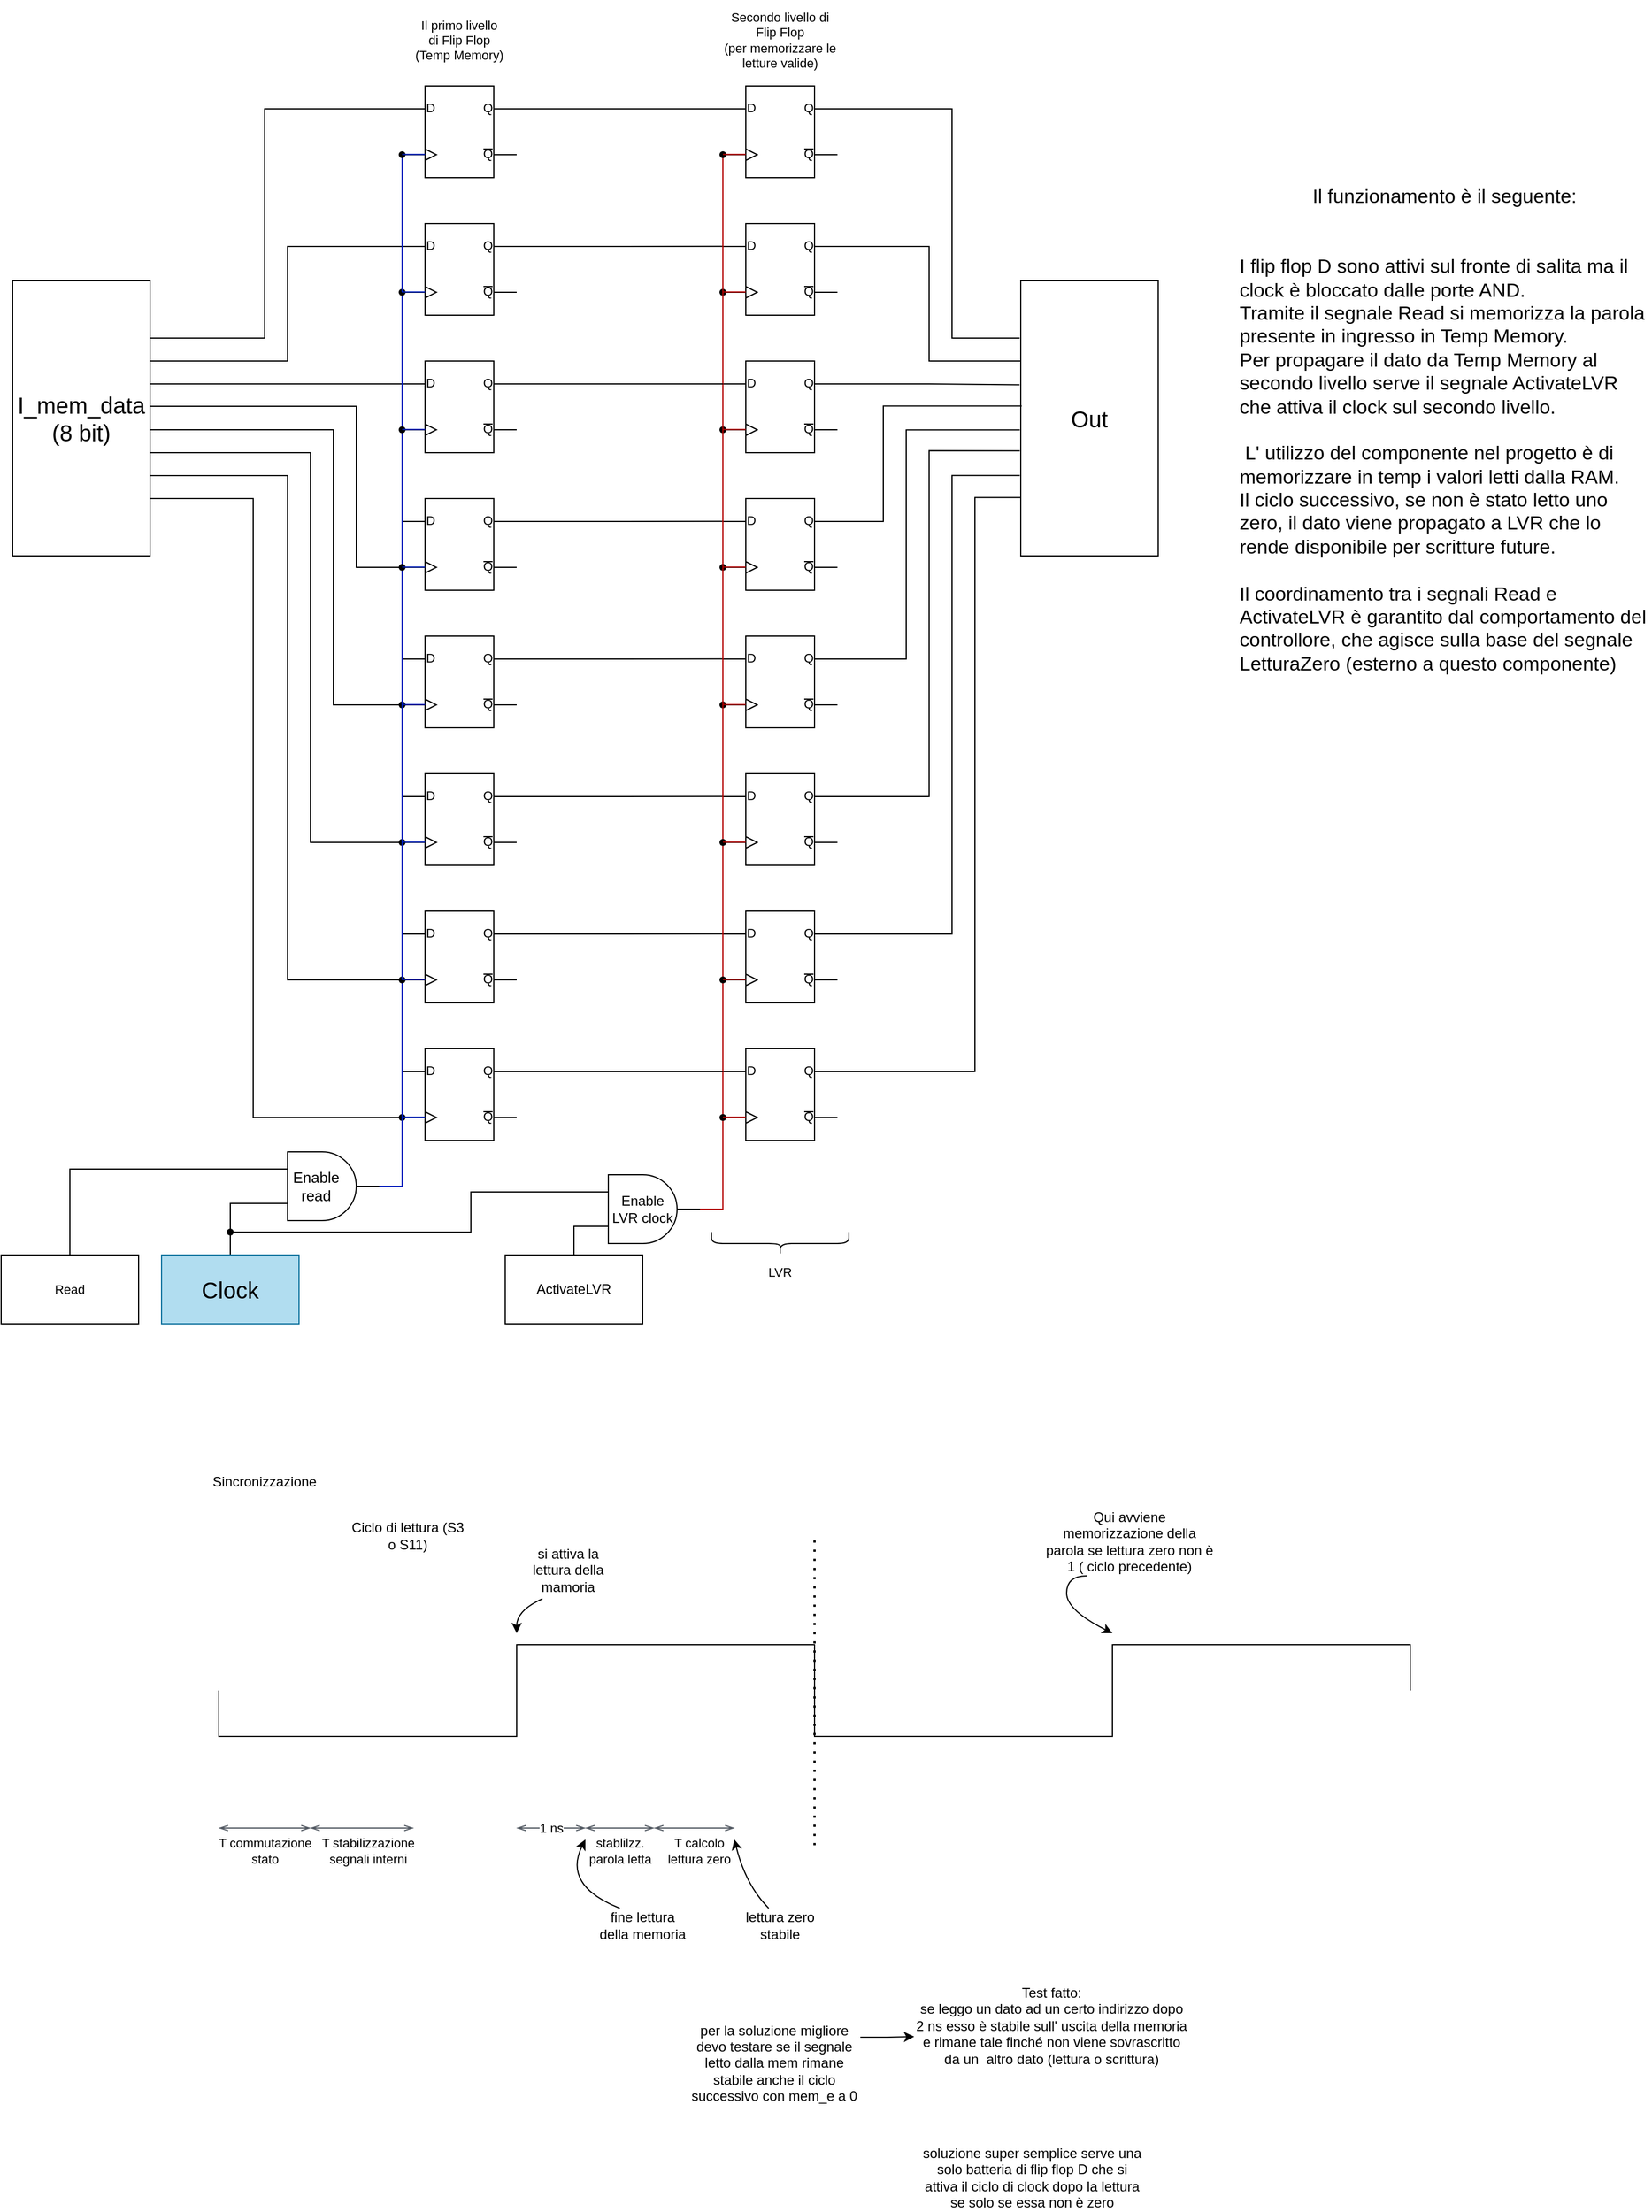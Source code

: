 <mxfile version="23.1.5" type="google">
  <diagram name="Pagina-1" id="jCcT-5KUvI5PCGuEzJFW">
    <mxGraphModel grid="1" page="1" gridSize="10" guides="1" tooltips="1" connect="1" arrows="1" fold="1" pageScale="1" pageWidth="827" pageHeight="1169" math="0" shadow="0">
      <root>
        <mxCell id="0" />
        <mxCell id="1" parent="0" />
        <mxCell id="PTcZhlqAiKPFwCtXynzT-1" value="" style="verticalLabelPosition=bottom;shadow=0;dashed=0;align=center;html=1;verticalAlign=top;shape=mxgraph.electrical.logic_gates.d_type_flip-flop;" vertex="1" parent="1">
          <mxGeometry x="380" y="320" width="100" height="80" as="geometry" />
        </mxCell>
        <mxCell id="hQefq1r6fyVbYjM6zAAJ-2" style="edgeStyle=orthogonalEdgeStyle;rounded=0;orthogonalLoop=1;jettySize=auto;html=1;entryX=0.503;entryY=0.129;entryDx=0;entryDy=0;entryPerimeter=0;endArrow=none;endFill=0;" edge="1" parent="1" target="hQefq1r6fyVbYjM6zAAJ-36">
          <mxGeometry relative="1" as="geometry">
            <mxPoint x="268" y="420" as="targetPoint" />
            <mxPoint x="160" y="420" as="sourcePoint" />
            <Array as="points">
              <mxPoint x="280" y="420" />
              <mxPoint x="280" y="860" />
            </Array>
          </mxGeometry>
        </mxCell>
        <mxCell id="hQefq1r6fyVbYjM6zAAJ-3" style="edgeStyle=orthogonalEdgeStyle;rounded=0;orthogonalLoop=1;jettySize=auto;html=1;endArrow=none;endFill=0;" edge="1" parent="1" target="hQefq1r6fyVbYjM6zAAJ-37">
          <mxGeometry relative="1" as="geometry">
            <mxPoint x="271" y="440" as="targetPoint" />
            <mxPoint x="160" y="440" as="sourcePoint" />
            <Array as="points">
              <mxPoint x="250" y="440" />
              <mxPoint x="250" y="980" />
            </Array>
          </mxGeometry>
        </mxCell>
        <mxCell id="hQefq1r6fyVbYjM6zAAJ-1" value="&lt;font style=&quot;font-size: 20px;&quot;&gt;I_mem_data&lt;br&gt;(8 bit)&lt;/font&gt;" style="rounded=0;whiteSpace=wrap;html=1;" vertex="1" parent="1">
          <mxGeometry x="40" y="250" width="120" height="240" as="geometry" />
        </mxCell>
        <mxCell id="hQefq1r6fyVbYjM6zAAJ-4" style="edgeStyle=orthogonalEdgeStyle;rounded=0;orthogonalLoop=1;jettySize=auto;html=1;entryX=0.326;entryY=0.776;entryDx=0;entryDy=0;entryPerimeter=0;endArrow=none;endFill=0;" edge="1" parent="1" target="hQefq1r6fyVbYjM6zAAJ-30">
          <mxGeometry relative="1" as="geometry">
            <mxPoint x="268" y="360" as="targetPoint" />
            <mxPoint x="160" y="359.5" as="sourcePoint" />
            <Array as="points">
              <mxPoint x="340" y="360" />
              <mxPoint x="340" y="500" />
            </Array>
          </mxGeometry>
        </mxCell>
        <mxCell id="hQefq1r6fyVbYjM6zAAJ-5" style="edgeStyle=orthogonalEdgeStyle;rounded=0;orthogonalLoop=1;jettySize=auto;html=1;endArrow=none;endFill=0;" edge="1" parent="1">
          <mxGeometry relative="1" as="geometry">
            <mxPoint x="380" y="620" as="targetPoint" />
            <mxPoint x="160" y="380" as="sourcePoint" />
            <Array as="points">
              <mxPoint x="320" y="380" />
              <mxPoint x="320" y="620" />
            </Array>
          </mxGeometry>
        </mxCell>
        <mxCell id="hQefq1r6fyVbYjM6zAAJ-6" style="edgeStyle=orthogonalEdgeStyle;rounded=0;orthogonalLoop=1;jettySize=auto;html=1;endArrow=none;endFill=0;" edge="1" parent="1">
          <mxGeometry relative="1" as="geometry">
            <mxPoint x="380" y="340" as="targetPoint" />
            <mxPoint x="160" y="340" as="sourcePoint" />
            <Array as="points">
              <mxPoint x="248" y="340" />
              <mxPoint x="248" y="340" />
            </Array>
          </mxGeometry>
        </mxCell>
        <mxCell id="hQefq1r6fyVbYjM6zAAJ-7" style="edgeStyle=orthogonalEdgeStyle;rounded=0;orthogonalLoop=1;jettySize=auto;html=1;endArrow=none;endFill=0;" edge="1" parent="1">
          <mxGeometry relative="1" as="geometry">
            <mxPoint x="380" y="100" as="targetPoint" />
            <mxPoint x="160" y="300" as="sourcePoint" />
            <Array as="points">
              <mxPoint x="260" y="300" />
              <mxPoint x="260" y="100" />
            </Array>
          </mxGeometry>
        </mxCell>
        <mxCell id="hQefq1r6fyVbYjM6zAAJ-8" style="edgeStyle=orthogonalEdgeStyle;rounded=0;orthogonalLoop=1;jettySize=auto;html=1;endArrow=none;endFill=0;" edge="1" parent="1">
          <mxGeometry relative="1" as="geometry">
            <mxPoint x="380" y="220" as="targetPoint" />
            <mxPoint x="160" y="320" as="sourcePoint" />
            <Array as="points">
              <mxPoint x="280" y="320" />
              <mxPoint x="280" y="220" />
            </Array>
          </mxGeometry>
        </mxCell>
        <mxCell id="hQefq1r6fyVbYjM6zAAJ-9" style="edgeStyle=orthogonalEdgeStyle;rounded=0;orthogonalLoop=1;jettySize=auto;html=1;entryX=0.268;entryY=0.776;entryDx=0;entryDy=0;entryPerimeter=0;endArrow=none;endFill=0;" edge="1" parent="1" target="hQefq1r6fyVbYjM6zAAJ-35">
          <mxGeometry relative="1" as="geometry">
            <mxPoint x="268" y="400" as="targetPoint" />
            <mxPoint x="160" y="400" as="sourcePoint" />
            <Array as="points">
              <mxPoint x="300" y="400" />
              <mxPoint x="300" y="740" />
            </Array>
          </mxGeometry>
        </mxCell>
        <mxCell id="hQefq1r6fyVbYjM6zAAJ-70" style="edgeStyle=orthogonalEdgeStyle;rounded=0;orthogonalLoop=1;jettySize=auto;html=1;exitX=1;exitY=0.25;exitDx=0;exitDy=0;exitPerimeter=0;strokeColor=default;align=center;verticalAlign=middle;fontFamily=Helvetica;fontSize=11;fontColor=default;labelBackgroundColor=default;endArrow=none;endFill=0;" edge="1" parent="1" source="hQefq1r6fyVbYjM6zAAJ-10">
          <mxGeometry relative="1" as="geometry">
            <mxPoint x="660.0" y="699.931" as="targetPoint" />
          </mxGeometry>
        </mxCell>
        <mxCell id="hQefq1r6fyVbYjM6zAAJ-10" value="" style="verticalLabelPosition=bottom;shadow=0;dashed=0;align=center;html=1;verticalAlign=top;shape=mxgraph.electrical.logic_gates.d_type_flip-flop;" vertex="1" parent="1">
          <mxGeometry x="380" y="680" width="100" height="80" as="geometry" />
        </mxCell>
        <mxCell id="hQefq1r6fyVbYjM6zAAJ-68" style="edgeStyle=orthogonalEdgeStyle;rounded=0;orthogonalLoop=1;jettySize=auto;html=1;exitX=1;exitY=0.25;exitDx=0;exitDy=0;exitPerimeter=0;strokeColor=default;align=center;verticalAlign=middle;fontFamily=Helvetica;fontSize=11;fontColor=default;labelBackgroundColor=default;endArrow=none;endFill=0;" edge="1" parent="1" source="hQefq1r6fyVbYjM6zAAJ-11">
          <mxGeometry relative="1" as="geometry">
            <mxPoint x="660.0" y="459.931" as="targetPoint" />
          </mxGeometry>
        </mxCell>
        <mxCell id="hQefq1r6fyVbYjM6zAAJ-11" value="" style="verticalLabelPosition=bottom;shadow=0;dashed=0;align=center;html=1;verticalAlign=top;shape=mxgraph.electrical.logic_gates.d_type_flip-flop;" vertex="1" parent="1">
          <mxGeometry x="380" y="440" width="100" height="80" as="geometry" />
        </mxCell>
        <mxCell id="hQefq1r6fyVbYjM6zAAJ-71" style="edgeStyle=orthogonalEdgeStyle;rounded=0;orthogonalLoop=1;jettySize=auto;html=1;exitX=1;exitY=0.25;exitDx=0;exitDy=0;exitPerimeter=0;strokeColor=default;align=center;verticalAlign=middle;fontFamily=Helvetica;fontSize=11;fontColor=default;labelBackgroundColor=default;endArrow=none;endFill=0;" edge="1" parent="1" source="hQefq1r6fyVbYjM6zAAJ-12">
          <mxGeometry relative="1" as="geometry">
            <mxPoint x="660.0" y="819.931" as="targetPoint" />
          </mxGeometry>
        </mxCell>
        <mxCell id="hQefq1r6fyVbYjM6zAAJ-12" value="" style="verticalLabelPosition=bottom;shadow=0;dashed=0;align=center;html=1;verticalAlign=top;shape=mxgraph.electrical.logic_gates.d_type_flip-flop;" vertex="1" parent="1">
          <mxGeometry x="380" y="800" width="100" height="80" as="geometry" />
        </mxCell>
        <mxCell id="hQefq1r6fyVbYjM6zAAJ-13" value="" style="verticalLabelPosition=bottom;shadow=0;dashed=0;align=center;html=1;verticalAlign=top;shape=mxgraph.electrical.logic_gates.d_type_flip-flop;" vertex="1" parent="1">
          <mxGeometry x="660" y="80" width="100" height="80" as="geometry" />
        </mxCell>
        <mxCell id="hQefq1r6fyVbYjM6zAAJ-14" value="" style="verticalLabelPosition=bottom;shadow=0;dashed=0;align=center;html=1;verticalAlign=top;shape=mxgraph.electrical.logic_gates.d_type_flip-flop;" vertex="1" parent="1">
          <mxGeometry x="380" y="920" width="100" height="80" as="geometry" />
        </mxCell>
        <mxCell id="hQefq1r6fyVbYjM6zAAJ-69" style="edgeStyle=orthogonalEdgeStyle;rounded=0;orthogonalLoop=1;jettySize=auto;html=1;exitX=1;exitY=0.25;exitDx=0;exitDy=0;exitPerimeter=0;strokeColor=default;align=center;verticalAlign=middle;fontFamily=Helvetica;fontSize=11;fontColor=default;labelBackgroundColor=default;endArrow=none;endFill=0;" edge="1" parent="1" source="hQefq1r6fyVbYjM6zAAJ-15">
          <mxGeometry relative="1" as="geometry">
            <mxPoint x="660.0" y="579.931" as="targetPoint" />
          </mxGeometry>
        </mxCell>
        <mxCell id="hQefq1r6fyVbYjM6zAAJ-15" value="" style="verticalLabelPosition=bottom;shadow=0;dashed=0;align=center;html=1;verticalAlign=top;shape=mxgraph.electrical.logic_gates.d_type_flip-flop;" vertex="1" parent="1">
          <mxGeometry x="380" y="560" width="100" height="80" as="geometry" />
        </mxCell>
        <mxCell id="hQefq1r6fyVbYjM6zAAJ-66" style="edgeStyle=orthogonalEdgeStyle;rounded=0;orthogonalLoop=1;jettySize=auto;html=1;exitX=1;exitY=0.25;exitDx=0;exitDy=0;exitPerimeter=0;endArrow=none;endFill=0;" edge="1" parent="1" source="hQefq1r6fyVbYjM6zAAJ-16">
          <mxGeometry relative="1" as="geometry">
            <mxPoint x="660.0" y="219.931" as="targetPoint" />
          </mxGeometry>
        </mxCell>
        <mxCell id="hQefq1r6fyVbYjM6zAAJ-16" value="" style="verticalLabelPosition=bottom;shadow=0;dashed=0;align=center;html=1;verticalAlign=top;shape=mxgraph.electrical.logic_gates.d_type_flip-flop;" vertex="1" parent="1">
          <mxGeometry x="380" y="200" width="100" height="80" as="geometry" />
        </mxCell>
        <mxCell id="hQefq1r6fyVbYjM6zAAJ-17" value="" style="verticalLabelPosition=bottom;shadow=0;dashed=0;align=center;html=1;verticalAlign=top;shape=mxgraph.electrical.logic_gates.d_type_flip-flop;" vertex="1" parent="1">
          <mxGeometry x="380" y="80" width="100" height="80" as="geometry" />
        </mxCell>
        <mxCell id="hQefq1r6fyVbYjM6zAAJ-20" value="" style="verticalLabelPosition=bottom;shadow=0;dashed=0;align=center;html=1;verticalAlign=top;shape=mxgraph.electrical.logic_gates.d_type_flip-flop;" vertex="1" parent="1">
          <mxGeometry x="660" y="920" width="100" height="80" as="geometry" />
        </mxCell>
        <mxCell id="hQefq1r6fyVbYjM6zAAJ-21" value="" style="verticalLabelPosition=bottom;shadow=0;dashed=0;align=center;html=1;verticalAlign=top;shape=mxgraph.electrical.logic_gates.d_type_flip-flop;" vertex="1" parent="1">
          <mxGeometry x="660" y="800" width="100" height="80" as="geometry" />
        </mxCell>
        <mxCell id="hQefq1r6fyVbYjM6zAAJ-22" value="" style="verticalLabelPosition=bottom;shadow=0;dashed=0;align=center;html=1;verticalAlign=top;shape=mxgraph.electrical.logic_gates.d_type_flip-flop;" vertex="1" parent="1">
          <mxGeometry x="660" y="680" width="100" height="80" as="geometry" />
        </mxCell>
        <mxCell id="hQefq1r6fyVbYjM6zAAJ-23" value="" style="verticalLabelPosition=bottom;shadow=0;dashed=0;align=center;html=1;verticalAlign=top;shape=mxgraph.electrical.logic_gates.d_type_flip-flop;" vertex="1" parent="1">
          <mxGeometry x="660" y="560" width="100" height="80" as="geometry" />
        </mxCell>
        <mxCell id="hQefq1r6fyVbYjM6zAAJ-24" value="" style="verticalLabelPosition=bottom;shadow=0;dashed=0;align=center;html=1;verticalAlign=top;shape=mxgraph.electrical.logic_gates.d_type_flip-flop;" vertex="1" parent="1">
          <mxGeometry x="660" y="440" width="100" height="80" as="geometry" />
        </mxCell>
        <mxCell id="hQefq1r6fyVbYjM6zAAJ-25" value="" style="verticalLabelPosition=bottom;shadow=0;dashed=0;align=center;html=1;verticalAlign=top;shape=mxgraph.electrical.logic_gates.d_type_flip-flop;" vertex="1" parent="1">
          <mxGeometry x="660" y="320" width="100" height="80" as="geometry" />
        </mxCell>
        <mxCell id="hQefq1r6fyVbYjM6zAAJ-75" style="edgeStyle=orthogonalEdgeStyle;rounded=0;orthogonalLoop=1;jettySize=auto;html=1;exitX=1;exitY=0.25;exitDx=0;exitDy=0;exitPerimeter=0;entryX=0.014;entryY=0.281;entryDx=0;entryDy=0;strokeColor=default;align=center;verticalAlign=middle;fontFamily=Helvetica;fontSize=11;fontColor=default;labelBackgroundColor=default;endArrow=none;endFill=0;entryPerimeter=0;" edge="1" parent="1" source="hQefq1r6fyVbYjM6zAAJ-26" target="hQefq1r6fyVbYjM6zAAJ-73">
          <mxGeometry relative="1" as="geometry">
            <Array as="points">
              <mxPoint x="840" y="220" />
              <mxPoint x="840" y="320" />
              <mxPoint x="920" y="320" />
              <mxPoint x="920" y="317" />
            </Array>
          </mxGeometry>
        </mxCell>
        <mxCell id="hQefq1r6fyVbYjM6zAAJ-26" value="" style="verticalLabelPosition=bottom;shadow=0;dashed=0;align=center;html=1;verticalAlign=top;shape=mxgraph.electrical.logic_gates.d_type_flip-flop;" vertex="1" parent="1">
          <mxGeometry x="660" y="200" width="100" height="80" as="geometry" />
        </mxCell>
        <mxCell id="hQefq1r6fyVbYjM6zAAJ-27" value="" style="verticalLabelPosition=bottom;shadow=0;dashed=0;align=center;html=1;verticalAlign=top;shape=mxgraph.electrical.logic_gates.logic_gate;operation=and;" vertex="1" parent="1">
          <mxGeometry x="540" y="1030" width="100" height="60" as="geometry" />
        </mxCell>
        <mxCell id="hQefq1r6fyVbYjM6zAAJ-88" style="edgeStyle=orthogonalEdgeStyle;rounded=0;orthogonalLoop=1;jettySize=auto;html=1;exitX=0.5;exitY=0;exitDx=0;exitDy=0;strokeColor=default;align=center;verticalAlign=middle;fontFamily=Helvetica;fontSize=11;fontColor=default;labelBackgroundColor=default;endArrow=none;endFill=0;" edge="1" parent="1" source="hQefq1r6fyVbYjM6zAAJ-28" target="hQefq1r6fyVbYjM6zAAJ-87">
          <mxGeometry relative="1" as="geometry" />
        </mxCell>
        <mxCell id="hQefq1r6fyVbYjM6zAAJ-28" value="&lt;font style=&quot;font-size: 20px;&quot;&gt;Clock&lt;/font&gt;" style="rounded=0;whiteSpace=wrap;html=1;fillColor=#b1ddf0;strokeColor=#10739e;" vertex="1" parent="1">
          <mxGeometry x="170" y="1100" width="120" height="60" as="geometry" />
        </mxCell>
        <mxCell id="hQefq1r6fyVbYjM6zAAJ-35" value="" style="shape=waypoint;sketch=0;fillStyle=solid;size=6;pointerEvents=1;points=[];fillColor=none;resizable=0;rotatable=0;perimeter=centerPerimeter;snapToPoint=1;" vertex="1" parent="1">
          <mxGeometry x="370" y="730" width="20" height="20" as="geometry" />
        </mxCell>
        <mxCell id="hQefq1r6fyVbYjM6zAAJ-37" value="" style="shape=waypoint;sketch=0;fillStyle=solid;size=6;pointerEvents=1;points=[];fillColor=none;resizable=0;rotatable=0;perimeter=centerPerimeter;snapToPoint=1;" vertex="1" parent="1">
          <mxGeometry x="370" y="970" width="20" height="20" as="geometry" />
        </mxCell>
        <mxCell id="hQefq1r6fyVbYjM6zAAJ-39" value="" style="edgeStyle=orthogonalEdgeStyle;rounded=0;orthogonalLoop=1;jettySize=auto;html=1;endArrow=none;endFill=0;entryDx=0;entryDy=0;entryPerimeter=0;fillColor=#0050ef;strokeColor=#001DBC;" edge="1" parent="1" source="hQefq1r6fyVbYjM6zAAJ-37" target="hQefq1r6fyVbYjM6zAAJ-36">
          <mxGeometry relative="1" as="geometry">
            <mxPoint x="380" y="100" as="targetPoint" />
            <mxPoint x="380" y="980" as="sourcePoint" />
            <Array as="points" />
          </mxGeometry>
        </mxCell>
        <mxCell id="hQefq1r6fyVbYjM6zAAJ-36" value="" style="shape=waypoint;sketch=0;fillStyle=solid;size=6;pointerEvents=1;points=[];fillColor=none;resizable=0;rotatable=0;perimeter=centerPerimeter;snapToPoint=1;" vertex="1" parent="1">
          <mxGeometry x="370" y="850" width="20" height="20" as="geometry" />
        </mxCell>
        <mxCell id="hQefq1r6fyVbYjM6zAAJ-34" value="" style="shape=waypoint;sketch=0;fillStyle=solid;size=6;pointerEvents=1;points=[];fillColor=none;resizable=0;rotatable=0;perimeter=centerPerimeter;snapToPoint=1;" vertex="1" parent="1">
          <mxGeometry x="370" y="610" width="20" height="20" as="geometry" />
        </mxCell>
        <mxCell id="hQefq1r6fyVbYjM6zAAJ-41" value="" style="edgeStyle=orthogonalEdgeStyle;rounded=0;orthogonalLoop=1;jettySize=auto;html=1;endArrow=none;endFill=0;entryDx=0;entryDy=0;entryPerimeter=0;exitX=0.583;exitY=0.292;exitDx=0;exitDy=0;exitPerimeter=0;fillColor=#0050ef;strokeColor=#001DBC;" edge="1" parent="1" source="hQefq1r6fyVbYjM6zAAJ-36">
          <mxGeometry relative="1" as="geometry">
            <mxPoint x="380" y="360" as="targetPoint" />
            <mxPoint x="380" y="840" as="sourcePoint" />
            <Array as="points" />
          </mxGeometry>
        </mxCell>
        <mxCell id="hQefq1r6fyVbYjM6zAAJ-33" value="" style="shape=waypoint;sketch=0;fillStyle=solid;size=6;pointerEvents=1;points=[];fillColor=none;resizable=0;rotatable=0;perimeter=centerPerimeter;snapToPoint=1;" vertex="1" parent="1">
          <mxGeometry x="370" y="370" width="20" height="20" as="geometry" />
        </mxCell>
        <mxCell id="hQefq1r6fyVbYjM6zAAJ-42" value="" style="edgeStyle=orthogonalEdgeStyle;rounded=0;orthogonalLoop=1;jettySize=auto;html=1;endArrow=none;endFill=0;entryDx=0;entryDy=0;entryPerimeter=0;fillColor=#0050ef;strokeColor=#001DBC;" edge="1" parent="1">
          <mxGeometry relative="1" as="geometry">
            <mxPoint x="380" y="260" as="targetPoint" />
            <mxPoint x="380" y="360" as="sourcePoint" />
            <Array as="points" />
          </mxGeometry>
        </mxCell>
        <mxCell id="hQefq1r6fyVbYjM6zAAJ-32" value="" style="shape=waypoint;sketch=0;fillStyle=solid;size=6;pointerEvents=1;points=[];fillColor=none;resizable=0;rotatable=0;perimeter=centerPerimeter;snapToPoint=1;" vertex="1" parent="1">
          <mxGeometry x="370" y="250" width="20" height="20" as="geometry" />
        </mxCell>
        <mxCell id="hQefq1r6fyVbYjM6zAAJ-43" value="" style="edgeStyle=orthogonalEdgeStyle;rounded=0;orthogonalLoop=1;jettySize=auto;html=1;endArrow=none;endFill=0;entryDx=0;entryDy=0;entryPerimeter=0;fillColor=#0050ef;strokeColor=#001DBC;" edge="1" parent="1" source="hQefq1r6fyVbYjM6zAAJ-32" target="hQefq1r6fyVbYjM6zAAJ-31">
          <mxGeometry relative="1" as="geometry">
            <mxPoint x="380" y="100" as="targetPoint" />
            <mxPoint x="380" y="260" as="sourcePoint" />
            <Array as="points">
              <mxPoint x="380" y="150" />
            </Array>
          </mxGeometry>
        </mxCell>
        <mxCell id="hQefq1r6fyVbYjM6zAAJ-31" value="" style="shape=waypoint;sketch=0;fillStyle=solid;size=6;pointerEvents=1;points=[];fillColor=none;resizable=0;rotatable=0;perimeter=centerPerimeter;snapToPoint=1;" vertex="1" parent="1">
          <mxGeometry x="370" y="130" width="20" height="20" as="geometry" />
        </mxCell>
        <mxCell id="hQefq1r6fyVbYjM6zAAJ-30" value="" style="shape=waypoint;sketch=0;fillStyle=solid;size=6;pointerEvents=1;points=[];fillColor=none;resizable=0;rotatable=0;perimeter=centerPerimeter;snapToPoint=1;" vertex="1" parent="1">
          <mxGeometry x="370" y="490" width="20" height="20" as="geometry" />
        </mxCell>
        <mxCell id="hQefq1r6fyVbYjM6zAAJ-53" value="" style="shape=waypoint;sketch=0;fillStyle=solid;size=6;pointerEvents=1;points=[];fillColor=none;resizable=0;rotatable=0;perimeter=centerPerimeter;snapToPoint=1;" vertex="1" parent="1">
          <mxGeometry x="650" y="610" width="20" height="20" as="geometry" />
        </mxCell>
        <mxCell id="hQefq1r6fyVbYjM6zAAJ-54" value="" style="shape=waypoint;sketch=0;fillStyle=solid;size=6;pointerEvents=1;points=[];fillColor=none;resizable=0;rotatable=0;perimeter=centerPerimeter;snapToPoint=1;" vertex="1" parent="1">
          <mxGeometry x="650" y="490" width="20" height="20" as="geometry" />
        </mxCell>
        <mxCell id="hQefq1r6fyVbYjM6zAAJ-55" value="" style="shape=waypoint;sketch=0;fillStyle=solid;size=6;pointerEvents=1;points=[];fillColor=none;resizable=0;rotatable=0;perimeter=centerPerimeter;snapToPoint=1;" vertex="1" parent="1">
          <mxGeometry x="650" y="370" width="20" height="20" as="geometry" />
        </mxCell>
        <mxCell id="hQefq1r6fyVbYjM6zAAJ-56" value="" style="shape=waypoint;sketch=0;fillStyle=solid;size=6;pointerEvents=1;points=[];fillColor=none;resizable=0;rotatable=0;perimeter=centerPerimeter;snapToPoint=1;" vertex="1" parent="1">
          <mxGeometry x="650" y="250" width="20" height="20" as="geometry" />
        </mxCell>
        <mxCell id="hQefq1r6fyVbYjM6zAAJ-58" value="" style="edgeStyle=orthogonalEdgeStyle;rounded=0;orthogonalLoop=1;jettySize=auto;html=1;entryDx=0;entryDy=0;entryPerimeter=0;endArrow=none;endFill=0;fillColor=#e51400;strokeColor=#B20000;" edge="1" parent="1" source="hQefq1r6fyVbYjM6zAAJ-52" target="hQefq1r6fyVbYjM6zAAJ-57">
          <mxGeometry relative="1" as="geometry">
            <mxPoint x="640" y="1060" as="sourcePoint" />
            <mxPoint x="660" y="100" as="targetPoint" />
            <Array as="points" />
          </mxGeometry>
        </mxCell>
        <mxCell id="hQefq1r6fyVbYjM6zAAJ-57" value="" style="shape=waypoint;sketch=0;fillStyle=solid;size=6;pointerEvents=1;points=[];fillColor=none;resizable=0;rotatable=0;perimeter=centerPerimeter;snapToPoint=1;" vertex="1" parent="1">
          <mxGeometry x="650" y="130" width="20" height="20" as="geometry" />
        </mxCell>
        <mxCell id="hQefq1r6fyVbYjM6zAAJ-59" value="" style="edgeStyle=orthogonalEdgeStyle;rounded=0;orthogonalLoop=1;jettySize=auto;html=1;entryDx=0;entryDy=0;entryPerimeter=0;endArrow=none;endFill=0;fillColor=#e51400;strokeColor=#B20000;" edge="1" parent="1" source="hQefq1r6fyVbYjM6zAAJ-51" target="hQefq1r6fyVbYjM6zAAJ-52">
          <mxGeometry relative="1" as="geometry">
            <mxPoint x="640" y="1060" as="sourcePoint" />
            <mxPoint x="660" y="140" as="targetPoint" />
            <Array as="points" />
          </mxGeometry>
        </mxCell>
        <mxCell id="hQefq1r6fyVbYjM6zAAJ-52" value="" style="shape=waypoint;sketch=0;fillStyle=solid;size=6;pointerEvents=1;points=[];fillColor=none;resizable=0;rotatable=0;perimeter=centerPerimeter;snapToPoint=1;" vertex="1" parent="1">
          <mxGeometry x="650" y="730" width="20" height="20" as="geometry" />
        </mxCell>
        <mxCell id="hQefq1r6fyVbYjM6zAAJ-60" value="" style="edgeStyle=orthogonalEdgeStyle;rounded=0;orthogonalLoop=1;jettySize=auto;html=1;entryDx=0;entryDy=0;entryPerimeter=0;endArrow=none;endFill=0;fillColor=#e51400;strokeColor=#B20000;" edge="1" parent="1" source="hQefq1r6fyVbYjM6zAAJ-50" target="hQefq1r6fyVbYjM6zAAJ-51">
          <mxGeometry relative="1" as="geometry">
            <mxPoint x="640" y="1060" as="sourcePoint" />
            <mxPoint x="660" y="740" as="targetPoint" />
            <Array as="points" />
          </mxGeometry>
        </mxCell>
        <mxCell id="hQefq1r6fyVbYjM6zAAJ-51" value="" style="shape=waypoint;sketch=0;fillStyle=solid;size=6;pointerEvents=1;points=[];fillColor=none;resizable=0;rotatable=0;perimeter=centerPerimeter;snapToPoint=1;" vertex="1" parent="1">
          <mxGeometry x="650" y="850" width="20" height="20" as="geometry" />
        </mxCell>
        <mxCell id="hQefq1r6fyVbYjM6zAAJ-61" value="" style="edgeStyle=orthogonalEdgeStyle;rounded=0;orthogonalLoop=1;jettySize=auto;html=1;entryDx=0;entryDy=0;entryPerimeter=0;endArrow=none;endFill=0;fillColor=#e51400;strokeColor=#B20000;" edge="1" parent="1" source="hQefq1r6fyVbYjM6zAAJ-27" target="hQefq1r6fyVbYjM6zAAJ-50">
          <mxGeometry relative="1" as="geometry">
            <mxPoint x="640" y="1060" as="sourcePoint" />
            <mxPoint x="660" y="860" as="targetPoint" />
            <Array as="points">
              <mxPoint x="660" y="1060" />
            </Array>
          </mxGeometry>
        </mxCell>
        <mxCell id="hQefq1r6fyVbYjM6zAAJ-50" value="" style="shape=waypoint;sketch=0;fillStyle=solid;size=6;pointerEvents=1;points=[];fillColor=none;resizable=0;rotatable=0;perimeter=centerPerimeter;snapToPoint=1;" vertex="1" parent="1">
          <mxGeometry x="650" y="970" width="20" height="20" as="geometry" />
        </mxCell>
        <mxCell id="hQefq1r6fyVbYjM6zAAJ-62" value="" style="endArrow=none;html=1;rounded=0;entryX=0;entryY=0.25;entryDx=0;entryDy=0;entryPerimeter=0;" edge="1" parent="1" target="hQefq1r6fyVbYjM6zAAJ-13">
          <mxGeometry width="50" height="50" relative="1" as="geometry">
            <mxPoint x="480" y="100" as="sourcePoint" />
            <mxPoint x="530" y="50" as="targetPoint" />
          </mxGeometry>
        </mxCell>
        <mxCell id="hQefq1r6fyVbYjM6zAAJ-63" value="ActivateLVR" style="rounded=0;whiteSpace=wrap;html=1;" vertex="1" parent="1">
          <mxGeometry x="470" y="1100" width="120" height="60" as="geometry" />
        </mxCell>
        <mxCell id="hQefq1r6fyVbYjM6zAAJ-64" style="edgeStyle=orthogonalEdgeStyle;rounded=0;orthogonalLoop=1;jettySize=auto;html=1;exitX=0.5;exitY=0;exitDx=0;exitDy=0;entryX=0;entryY=0.75;entryDx=0;entryDy=0;entryPerimeter=0;endArrow=none;endFill=0;" edge="1" parent="1" source="hQefq1r6fyVbYjM6zAAJ-63" target="hQefq1r6fyVbYjM6zAAJ-27">
          <mxGeometry relative="1" as="geometry">
            <Array as="points">
              <mxPoint x="530" y="1075" />
            </Array>
          </mxGeometry>
        </mxCell>
        <mxCell id="hQefq1r6fyVbYjM6zAAJ-65" value="Enable LVR clock" style="text;html=1;align=center;verticalAlign=middle;whiteSpace=wrap;rounded=0;" vertex="1" parent="1">
          <mxGeometry x="560" y="1045" width="60" height="30" as="geometry" />
        </mxCell>
        <mxCell id="hQefq1r6fyVbYjM6zAAJ-67" style="edgeStyle=orthogonalEdgeStyle;rounded=0;orthogonalLoop=1;jettySize=auto;html=1;exitX=1;exitY=0.25;exitDx=0;exitDy=0;exitPerimeter=0;entryX=0;entryY=0.25;entryDx=0;entryDy=0;entryPerimeter=0;strokeColor=default;align=center;verticalAlign=middle;fontFamily=Helvetica;fontSize=11;fontColor=default;labelBackgroundColor=default;endArrow=none;endFill=0;" edge="1" parent="1" source="PTcZhlqAiKPFwCtXynzT-1" target="hQefq1r6fyVbYjM6zAAJ-25">
          <mxGeometry relative="1" as="geometry" />
        </mxCell>
        <mxCell id="hQefq1r6fyVbYjM6zAAJ-72" style="edgeStyle=orthogonalEdgeStyle;rounded=0;orthogonalLoop=1;jettySize=auto;html=1;exitX=1;exitY=0.25;exitDx=0;exitDy=0;exitPerimeter=0;entryX=0;entryY=0.25;entryDx=0;entryDy=0;entryPerimeter=0;strokeColor=default;align=center;verticalAlign=middle;fontFamily=Helvetica;fontSize=11;fontColor=default;labelBackgroundColor=default;endArrow=none;endFill=0;" edge="1" parent="1" source="hQefq1r6fyVbYjM6zAAJ-14" target="hQefq1r6fyVbYjM6zAAJ-20">
          <mxGeometry relative="1" as="geometry" />
        </mxCell>
        <mxCell id="hQefq1r6fyVbYjM6zAAJ-73" value="&lt;font style=&quot;font-size: 20px;&quot;&gt;Out&lt;/font&gt;" style="rounded=0;whiteSpace=wrap;html=1;" vertex="1" parent="1">
          <mxGeometry x="920" y="250" width="120" height="240" as="geometry" />
        </mxCell>
        <mxCell id="hQefq1r6fyVbYjM6zAAJ-74" style="edgeStyle=orthogonalEdgeStyle;rounded=0;orthogonalLoop=1;jettySize=auto;html=1;exitX=1;exitY=0.25;exitDx=0;exitDy=0;exitPerimeter=0;strokeColor=default;align=center;verticalAlign=middle;fontFamily=Helvetica;fontSize=11;fontColor=default;labelBackgroundColor=default;endArrow=none;endFill=0;" edge="1" parent="1" source="hQefq1r6fyVbYjM6zAAJ-13">
          <mxGeometry relative="1" as="geometry">
            <mxPoint x="919" y="300" as="targetPoint" />
            <Array as="points">
              <mxPoint x="860" y="100" />
              <mxPoint x="860" y="300" />
              <mxPoint x="919" y="300" />
            </Array>
          </mxGeometry>
        </mxCell>
        <mxCell id="hQefq1r6fyVbYjM6zAAJ-76" style="edgeStyle=orthogonalEdgeStyle;rounded=0;orthogonalLoop=1;jettySize=auto;html=1;exitX=1;exitY=0.25;exitDx=0;exitDy=0;exitPerimeter=0;entryX=-0.009;entryY=0.378;entryDx=0;entryDy=0;entryPerimeter=0;strokeColor=default;align=center;verticalAlign=middle;fontFamily=Helvetica;fontSize=11;fontColor=default;labelBackgroundColor=default;endArrow=none;endFill=0;" edge="1" parent="1" source="hQefq1r6fyVbYjM6zAAJ-25" target="hQefq1r6fyVbYjM6zAAJ-73">
          <mxGeometry relative="1" as="geometry" />
        </mxCell>
        <mxCell id="hQefq1r6fyVbYjM6zAAJ-77" style="edgeStyle=orthogonalEdgeStyle;rounded=0;orthogonalLoop=1;jettySize=auto;html=1;exitX=1;exitY=0.25;exitDx=0;exitDy=0;exitPerimeter=0;entryX=0.007;entryY=0.455;entryDx=0;entryDy=0;entryPerimeter=0;strokeColor=default;align=center;verticalAlign=middle;fontFamily=Helvetica;fontSize=11;fontColor=default;labelBackgroundColor=default;endArrow=none;endFill=0;" edge="1" parent="1" source="hQefq1r6fyVbYjM6zAAJ-24" target="hQefq1r6fyVbYjM6zAAJ-73">
          <mxGeometry relative="1" as="geometry">
            <Array as="points">
              <mxPoint x="800" y="460" />
              <mxPoint x="800" y="359" />
            </Array>
          </mxGeometry>
        </mxCell>
        <mxCell id="hQefq1r6fyVbYjM6zAAJ-78" style="edgeStyle=orthogonalEdgeStyle;rounded=0;orthogonalLoop=1;jettySize=auto;html=1;exitX=1;exitY=0.25;exitDx=0;exitDy=0;exitPerimeter=0;entryX=-0.007;entryY=0.542;entryDx=0;entryDy=0;entryPerimeter=0;strokeColor=default;align=center;verticalAlign=middle;fontFamily=Helvetica;fontSize=11;fontColor=default;labelBackgroundColor=default;endArrow=none;endFill=0;" edge="1" parent="1" source="hQefq1r6fyVbYjM6zAAJ-23" target="hQefq1r6fyVbYjM6zAAJ-73">
          <mxGeometry relative="1" as="geometry">
            <Array as="points">
              <mxPoint x="820" y="580" />
              <mxPoint x="820" y="380" />
            </Array>
          </mxGeometry>
        </mxCell>
        <mxCell id="hQefq1r6fyVbYjM6zAAJ-79" style="edgeStyle=orthogonalEdgeStyle;rounded=0;orthogonalLoop=1;jettySize=auto;html=1;exitX=1;exitY=0.25;exitDx=0;exitDy=0;exitPerimeter=0;entryX=-0.007;entryY=0.618;entryDx=0;entryDy=0;entryPerimeter=0;strokeColor=default;align=center;verticalAlign=middle;fontFamily=Helvetica;fontSize=11;fontColor=default;labelBackgroundColor=default;endArrow=none;endFill=0;" edge="1" parent="1" source="hQefq1r6fyVbYjM6zAAJ-22" target="hQefq1r6fyVbYjM6zAAJ-73">
          <mxGeometry relative="1" as="geometry" />
        </mxCell>
        <mxCell id="hQefq1r6fyVbYjM6zAAJ-80" style="edgeStyle=orthogonalEdgeStyle;rounded=0;orthogonalLoop=1;jettySize=auto;html=1;exitX=1;exitY=0.25;exitDx=0;exitDy=0;exitPerimeter=0;entryX=-0.007;entryY=0.708;entryDx=0;entryDy=0;entryPerimeter=0;strokeColor=default;align=center;verticalAlign=middle;fontFamily=Helvetica;fontSize=11;fontColor=default;labelBackgroundColor=default;endArrow=none;endFill=0;" edge="1" parent="1" source="hQefq1r6fyVbYjM6zAAJ-21" target="hQefq1r6fyVbYjM6zAAJ-73">
          <mxGeometry relative="1" as="geometry">
            <Array as="points">
              <mxPoint x="860" y="820" />
              <mxPoint x="860" y="420" />
            </Array>
          </mxGeometry>
        </mxCell>
        <mxCell id="hQefq1r6fyVbYjM6zAAJ-81" style="edgeStyle=orthogonalEdgeStyle;rounded=0;orthogonalLoop=1;jettySize=auto;html=1;exitX=1;exitY=0.25;exitDx=0;exitDy=0;exitPerimeter=0;entryX=0;entryY=0.788;entryDx=0;entryDy=0;entryPerimeter=0;strokeColor=default;align=center;verticalAlign=middle;fontFamily=Helvetica;fontSize=11;fontColor=default;labelBackgroundColor=default;endArrow=none;endFill=0;" edge="1" parent="1" source="hQefq1r6fyVbYjM6zAAJ-20" target="hQefq1r6fyVbYjM6zAAJ-73">
          <mxGeometry relative="1" as="geometry">
            <Array as="points">
              <mxPoint x="880" y="940" />
              <mxPoint x="880" y="439" />
            </Array>
          </mxGeometry>
        </mxCell>
        <mxCell id="hQefq1r6fyVbYjM6zAAJ-82" value="Il primo livello di Flip Flop&lt;br&gt;(Temp Memory)" style="text;html=1;align=center;verticalAlign=middle;whiteSpace=wrap;rounded=0;fontFamily=Helvetica;fontSize=11;fontColor=default;labelBackgroundColor=default;" vertex="1" parent="1">
          <mxGeometry x="390" y="20" width="80" height="40" as="geometry" />
        </mxCell>
        <mxCell id="hQefq1r6fyVbYjM6zAAJ-84" value="Read" style="rounded=0;whiteSpace=wrap;html=1;fontFamily=Helvetica;fontSize=11;fontColor=default;labelBackgroundColor=default;" vertex="1" parent="1">
          <mxGeometry x="30" y="1100" width="120" height="60" as="geometry" />
        </mxCell>
        <mxCell id="hQefq1r6fyVbYjM6zAAJ-85" value="" style="verticalLabelPosition=bottom;shadow=0;dashed=0;align=center;html=1;verticalAlign=top;shape=mxgraph.electrical.logic_gates.logic_gate;operation=and;fontFamily=Helvetica;fontSize=11;fontColor=default;labelBackgroundColor=default;rotation=0;" vertex="1" parent="1">
          <mxGeometry x="260" y="1010" width="100" height="60" as="geometry" />
        </mxCell>
        <mxCell id="hQefq1r6fyVbYjM6zAAJ-87" value="" style="shape=waypoint;sketch=0;fillStyle=solid;size=6;pointerEvents=1;points=[];fillColor=none;resizable=0;rotatable=0;perimeter=centerPerimeter;snapToPoint=1;fontFamily=Helvetica;fontSize=11;fontColor=default;labelBackgroundColor=default;" vertex="1" parent="1">
          <mxGeometry x="220" y="1070" width="20" height="20" as="geometry" />
        </mxCell>
        <mxCell id="hQefq1r6fyVbYjM6zAAJ-89" style="edgeStyle=orthogonalEdgeStyle;rounded=0;orthogonalLoop=1;jettySize=auto;html=1;entryX=0;entryY=0.25;entryDx=0;entryDy=0;entryPerimeter=0;strokeColor=default;align=center;verticalAlign=middle;fontFamily=Helvetica;fontSize=11;fontColor=default;labelBackgroundColor=default;endArrow=none;endFill=0;" edge="1" parent="1" source="hQefq1r6fyVbYjM6zAAJ-87" target="hQefq1r6fyVbYjM6zAAJ-27">
          <mxGeometry relative="1" as="geometry">
            <Array as="points">
              <mxPoint x="440" y="1080" />
              <mxPoint x="440" y="1045" />
            </Array>
          </mxGeometry>
        </mxCell>
        <mxCell id="hQefq1r6fyVbYjM6zAAJ-90" style="edgeStyle=orthogonalEdgeStyle;rounded=0;orthogonalLoop=1;jettySize=auto;html=1;entryX=0;entryY=0.75;entryDx=0;entryDy=0;entryPerimeter=0;strokeColor=default;align=center;verticalAlign=middle;fontFamily=Helvetica;fontSize=11;fontColor=default;labelBackgroundColor=default;endArrow=none;endFill=0;" edge="1" parent="1" source="hQefq1r6fyVbYjM6zAAJ-87" target="hQefq1r6fyVbYjM6zAAJ-85">
          <mxGeometry relative="1" as="geometry">
            <Array as="points">
              <mxPoint x="230" y="1055" />
            </Array>
          </mxGeometry>
        </mxCell>
        <mxCell id="hQefq1r6fyVbYjM6zAAJ-91" style="edgeStyle=orthogonalEdgeStyle;rounded=0;orthogonalLoop=1;jettySize=auto;html=1;entryX=0;entryY=0.25;entryDx=0;entryDy=0;entryPerimeter=0;strokeColor=default;align=center;verticalAlign=middle;fontFamily=Helvetica;fontSize=11;fontColor=default;labelBackgroundColor=default;endArrow=none;endFill=0;" edge="1" parent="1" source="hQefq1r6fyVbYjM6zAAJ-84" target="hQefq1r6fyVbYjM6zAAJ-85">
          <mxGeometry relative="1" as="geometry">
            <Array as="points">
              <mxPoint x="90" y="1025" />
            </Array>
          </mxGeometry>
        </mxCell>
        <mxCell id="hQefq1r6fyVbYjM6zAAJ-92" style="edgeStyle=orthogonalEdgeStyle;rounded=0;orthogonalLoop=1;jettySize=auto;html=1;exitX=1;exitY=0.5;exitDx=0;exitDy=0;exitPerimeter=0;entryX=0.583;entryY=0.875;entryDx=0;entryDy=0;entryPerimeter=0;strokeColor=#001DBC;align=center;verticalAlign=middle;fontFamily=Helvetica;fontSize=11;fontColor=default;labelBackgroundColor=default;endArrow=none;endFill=0;fillColor=#0050ef;" edge="1" parent="1" source="hQefq1r6fyVbYjM6zAAJ-85" target="hQefq1r6fyVbYjM6zAAJ-37">
          <mxGeometry relative="1" as="geometry" />
        </mxCell>
        <mxCell id="hQefq1r6fyVbYjM6zAAJ-94" value="Enable read" style="text;html=1;align=center;verticalAlign=middle;whiteSpace=wrap;rounded=0;fontFamily=Helvetica;fontSize=13;fontColor=default;labelBackgroundColor=default;" vertex="1" parent="1">
          <mxGeometry x="280" y="1025" width="50" height="30" as="geometry" />
        </mxCell>
        <mxCell id="hQefq1r6fyVbYjM6zAAJ-95" value="" style="endArrow=none;html=1;rounded=0;strokeColor=#001DBC;align=center;verticalAlign=middle;fontFamily=Helvetica;fontSize=11;fontColor=default;labelBackgroundColor=default;edgeStyle=orthogonalEdgeStyle;fillColor=#0050ef;" edge="1" parent="1">
          <mxGeometry width="50" height="50" relative="1" as="geometry">
            <mxPoint x="380" y="859.76" as="sourcePoint" />
            <mxPoint x="400" y="859.76" as="targetPoint" />
            <Array as="points">
              <mxPoint x="380" y="859.76" />
              <mxPoint x="400" y="859.76" />
            </Array>
          </mxGeometry>
        </mxCell>
        <mxCell id="hQefq1r6fyVbYjM6zAAJ-96" value="" style="endArrow=none;html=1;rounded=0;strokeColor=#001DBC;align=center;verticalAlign=middle;fontFamily=Helvetica;fontSize=11;fontColor=default;labelBackgroundColor=default;edgeStyle=orthogonalEdgeStyle;fillColor=#0050ef;" edge="1" parent="1">
          <mxGeometry width="50" height="50" relative="1" as="geometry">
            <mxPoint x="380" y="259.76" as="sourcePoint" />
            <mxPoint x="400" y="259.76" as="targetPoint" />
            <Array as="points">
              <mxPoint x="380" y="259.76" />
              <mxPoint x="400" y="259.76" />
            </Array>
          </mxGeometry>
        </mxCell>
        <mxCell id="hQefq1r6fyVbYjM6zAAJ-97" value="" style="endArrow=none;html=1;rounded=0;strokeColor=#001DBC;align=center;verticalAlign=middle;fontFamily=Helvetica;fontSize=11;fontColor=default;labelBackgroundColor=default;edgeStyle=orthogonalEdgeStyle;fillColor=#0050ef;" edge="1" parent="1">
          <mxGeometry width="50" height="50" relative="1" as="geometry">
            <mxPoint x="380" y="139.76" as="sourcePoint" />
            <mxPoint x="400" y="139.76" as="targetPoint" />
            <Array as="points">
              <mxPoint x="380" y="139.76" />
              <mxPoint x="400" y="139.76" />
            </Array>
          </mxGeometry>
        </mxCell>
        <mxCell id="hQefq1r6fyVbYjM6zAAJ-98" value="" style="endArrow=none;html=1;rounded=0;strokeColor=#001DBC;align=center;verticalAlign=middle;fontFamily=Helvetica;fontSize=11;fontColor=default;labelBackgroundColor=default;edgeStyle=orthogonalEdgeStyle;fillColor=#0050ef;" edge="1" parent="1">
          <mxGeometry width="50" height="50" relative="1" as="geometry">
            <mxPoint x="380" y="379.76" as="sourcePoint" />
            <mxPoint x="400" y="379.76" as="targetPoint" />
            <Array as="points">
              <mxPoint x="380" y="379.76" />
              <mxPoint x="400" y="379.76" />
            </Array>
          </mxGeometry>
        </mxCell>
        <mxCell id="hQefq1r6fyVbYjM6zAAJ-99" value="" style="endArrow=none;html=1;rounded=0;strokeColor=#001DBC;align=center;verticalAlign=middle;fontFamily=Helvetica;fontSize=11;fontColor=default;labelBackgroundColor=default;edgeStyle=orthogonalEdgeStyle;fillColor=#0050ef;" edge="1" parent="1">
          <mxGeometry width="50" height="50" relative="1" as="geometry">
            <mxPoint x="380" y="499.76" as="sourcePoint" />
            <mxPoint x="400" y="499.76" as="targetPoint" />
            <Array as="points">
              <mxPoint x="380" y="499.76" />
              <mxPoint x="400" y="499.76" />
            </Array>
          </mxGeometry>
        </mxCell>
        <mxCell id="hQefq1r6fyVbYjM6zAAJ-100" value="" style="endArrow=none;html=1;rounded=0;strokeColor=#001DBC;align=center;verticalAlign=middle;fontFamily=Helvetica;fontSize=11;fontColor=default;labelBackgroundColor=default;edgeStyle=orthogonalEdgeStyle;fillColor=#0050ef;" edge="1" parent="1">
          <mxGeometry width="50" height="50" relative="1" as="geometry">
            <mxPoint x="380" y="739.76" as="sourcePoint" />
            <mxPoint x="400" y="739.76" as="targetPoint" />
            <Array as="points">
              <mxPoint x="380" y="739.76" />
              <mxPoint x="400" y="739.76" />
            </Array>
          </mxGeometry>
        </mxCell>
        <mxCell id="hQefq1r6fyVbYjM6zAAJ-101" value="" style="endArrow=none;html=1;rounded=0;strokeColor=#001DBC;align=center;verticalAlign=middle;fontFamily=Helvetica;fontSize=11;fontColor=default;labelBackgroundColor=default;edgeStyle=orthogonalEdgeStyle;fillColor=#0050ef;" edge="1" parent="1">
          <mxGeometry width="50" height="50" relative="1" as="geometry">
            <mxPoint x="380" y="619.76" as="sourcePoint" />
            <mxPoint x="400" y="619.76" as="targetPoint" />
            <Array as="points">
              <mxPoint x="380" y="619.76" />
              <mxPoint x="400" y="619.76" />
            </Array>
          </mxGeometry>
        </mxCell>
        <mxCell id="hQefq1r6fyVbYjM6zAAJ-102" value="" style="endArrow=none;html=1;rounded=0;strokeColor=#001DBC;align=center;verticalAlign=middle;fontFamily=Helvetica;fontSize=11;fontColor=default;labelBackgroundColor=default;edgeStyle=orthogonalEdgeStyle;fillColor=#0050ef;" edge="1" parent="1">
          <mxGeometry width="50" height="50" relative="1" as="geometry">
            <mxPoint x="380" y="979.76" as="sourcePoint" />
            <mxPoint x="400" y="979.76" as="targetPoint" />
            <Array as="points">
              <mxPoint x="380" y="979.76" />
              <mxPoint x="400" y="979.76" />
            </Array>
          </mxGeometry>
        </mxCell>
        <mxCell id="hQefq1r6fyVbYjM6zAAJ-103" value="" style="endArrow=none;html=1;rounded=0;strokeColor=#B20000;align=center;verticalAlign=middle;fontFamily=Helvetica;fontSize=11;fontColor=default;labelBackgroundColor=default;edgeStyle=orthogonalEdgeStyle;fillColor=#e51400;" edge="1" parent="1">
          <mxGeometry width="50" height="50" relative="1" as="geometry">
            <mxPoint x="660" y="979.76" as="sourcePoint" />
            <mxPoint x="680" y="979.76" as="targetPoint" />
            <Array as="points">
              <mxPoint x="670" y="979.76" />
              <mxPoint x="670" y="979.76" />
            </Array>
          </mxGeometry>
        </mxCell>
        <mxCell id="hQefq1r6fyVbYjM6zAAJ-104" value="" style="endArrow=none;html=1;rounded=0;strokeColor=#B20000;align=center;verticalAlign=middle;fontFamily=Helvetica;fontSize=11;fontColor=default;labelBackgroundColor=default;edgeStyle=orthogonalEdgeStyle;fillColor=#e51400;" edge="1" parent="1">
          <mxGeometry width="50" height="50" relative="1" as="geometry">
            <mxPoint x="660" y="859.76" as="sourcePoint" />
            <mxPoint x="680" y="859.76" as="targetPoint" />
            <Array as="points">
              <mxPoint x="670" y="859.76" />
              <mxPoint x="670" y="859.76" />
            </Array>
          </mxGeometry>
        </mxCell>
        <mxCell id="hQefq1r6fyVbYjM6zAAJ-105" value="" style="endArrow=none;html=1;rounded=0;strokeColor=#B20000;align=center;verticalAlign=middle;fontFamily=Helvetica;fontSize=11;fontColor=default;labelBackgroundColor=default;edgeStyle=orthogonalEdgeStyle;fillColor=#e51400;" edge="1" parent="1">
          <mxGeometry width="50" height="50" relative="1" as="geometry">
            <mxPoint x="660" y="739.76" as="sourcePoint" />
            <mxPoint x="680" y="739.76" as="targetPoint" />
            <Array as="points">
              <mxPoint x="670" y="739.76" />
              <mxPoint x="670" y="739.76" />
            </Array>
          </mxGeometry>
        </mxCell>
        <mxCell id="hQefq1r6fyVbYjM6zAAJ-106" value="" style="endArrow=none;html=1;rounded=0;strokeColor=#B20000;align=center;verticalAlign=middle;fontFamily=Helvetica;fontSize=11;fontColor=default;labelBackgroundColor=default;edgeStyle=orthogonalEdgeStyle;fillColor=#e51400;" edge="1" parent="1">
          <mxGeometry width="50" height="50" relative="1" as="geometry">
            <mxPoint x="660" y="619.76" as="sourcePoint" />
            <mxPoint x="680" y="619.76" as="targetPoint" />
            <Array as="points">
              <mxPoint x="670" y="619.76" />
              <mxPoint x="670" y="619.76" />
            </Array>
          </mxGeometry>
        </mxCell>
        <mxCell id="hQefq1r6fyVbYjM6zAAJ-107" value="" style="endArrow=none;html=1;rounded=0;strokeColor=#B20000;align=center;verticalAlign=middle;fontFamily=Helvetica;fontSize=11;fontColor=default;labelBackgroundColor=default;edgeStyle=orthogonalEdgeStyle;fillColor=#e51400;" edge="1" parent="1">
          <mxGeometry width="50" height="50" relative="1" as="geometry">
            <mxPoint x="660" y="499.76" as="sourcePoint" />
            <mxPoint x="680" y="499.76" as="targetPoint" />
            <Array as="points">
              <mxPoint x="670" y="499.76" />
              <mxPoint x="670" y="499.76" />
            </Array>
          </mxGeometry>
        </mxCell>
        <mxCell id="hQefq1r6fyVbYjM6zAAJ-108" value="" style="endArrow=none;html=1;rounded=0;strokeColor=#B20000;align=center;verticalAlign=middle;fontFamily=Helvetica;fontSize=11;fontColor=default;labelBackgroundColor=default;edgeStyle=orthogonalEdgeStyle;fillColor=#e51400;" edge="1" parent="1">
          <mxGeometry width="50" height="50" relative="1" as="geometry">
            <mxPoint x="660" y="379.76" as="sourcePoint" />
            <mxPoint x="680" y="379.76" as="targetPoint" />
            <Array as="points">
              <mxPoint x="670" y="379.76" />
              <mxPoint x="670" y="379.76" />
            </Array>
          </mxGeometry>
        </mxCell>
        <mxCell id="hQefq1r6fyVbYjM6zAAJ-109" value="" style="endArrow=none;html=1;rounded=0;strokeColor=#B20000;align=center;verticalAlign=middle;fontFamily=Helvetica;fontSize=11;fontColor=default;labelBackgroundColor=default;edgeStyle=orthogonalEdgeStyle;fillColor=#e51400;" edge="1" parent="1">
          <mxGeometry width="50" height="50" relative="1" as="geometry">
            <mxPoint x="660" y="259.76" as="sourcePoint" />
            <mxPoint x="680" y="259.76" as="targetPoint" />
            <Array as="points">
              <mxPoint x="670" y="259.76" />
              <mxPoint x="670" y="259.76" />
            </Array>
          </mxGeometry>
        </mxCell>
        <mxCell id="hQefq1r6fyVbYjM6zAAJ-110" value="" style="endArrow=none;html=1;rounded=0;strokeColor=#B20000;align=center;verticalAlign=middle;fontFamily=Helvetica;fontSize=11;fontColor=default;labelBackgroundColor=default;edgeStyle=orthogonalEdgeStyle;fillColor=#e51400;" edge="1" parent="1">
          <mxGeometry width="50" height="50" relative="1" as="geometry">
            <mxPoint x="660" y="139.76" as="sourcePoint" />
            <mxPoint x="680" y="139.76" as="targetPoint" />
            <Array as="points">
              <mxPoint x="670" y="139.76" />
              <mxPoint x="670" y="139.76" />
            </Array>
          </mxGeometry>
        </mxCell>
        <mxCell id="hQefq1r6fyVbYjM6zAAJ-111" value="Secondo livello di Flip Flop&lt;br&gt;(per memorizzare le letture valide)&lt;br&gt;" style="text;html=1;align=center;verticalAlign=middle;whiteSpace=wrap;rounded=0;fontFamily=Helvetica;fontSize=11;fontColor=default;labelBackgroundColor=default;" vertex="1" parent="1">
          <mxGeometry x="660" y="5" width="100" height="70" as="geometry" />
        </mxCell>
        <mxCell id="hQefq1r6fyVbYjM6zAAJ-112" value="" style="shape=curlyBracket;whiteSpace=wrap;html=1;rounded=1;flipH=1;labelPosition=right;verticalLabelPosition=middle;align=left;verticalAlign=middle;fontFamily=Helvetica;fontSize=11;fontColor=default;labelBackgroundColor=default;rotation=90;" vertex="1" parent="1">
          <mxGeometry x="700" y="1030" width="20" height="120" as="geometry" />
        </mxCell>
        <mxCell id="hQefq1r6fyVbYjM6zAAJ-113" value="LVR" style="text;html=1;align=center;verticalAlign=middle;whiteSpace=wrap;rounded=0;fontFamily=Helvetica;fontSize=11;fontColor=default;labelBackgroundColor=default;" vertex="1" parent="1">
          <mxGeometry x="680" y="1100" width="60" height="30" as="geometry" />
        </mxCell>
        <mxCell id="hQefq1r6fyVbYjM6zAAJ-114" value="&lt;font style=&quot;font-size: 17px;&quot;&gt;Il funzionamento è il seguente:&lt;br&gt;&lt;br&gt;&lt;br&gt;&lt;div style=&quot;text-align: left;&quot;&gt;I flip flop D sono attivi sul fronte di salita ma il clock è bloccato dalle porte AND.&lt;/div&gt;&lt;div style=&quot;text-align: left;&quot;&gt;Tramite il segnale Read si memorizza la parola presente in ingresso in Temp Memory.&lt;/div&gt;&lt;div style=&quot;text-align: left;&quot;&gt;Per propagare il dato da Temp Memory al secondo livello serve il segnale ActivateLVR che attiva il clock sul secondo livello.&lt;/div&gt;&lt;div style=&quot;text-align: left;&quot;&gt;&lt;br&gt;&lt;/div&gt;&lt;div style=&quot;text-align: left;&quot;&gt;&amp;nbsp;L&#39; utilizzo del componente nel progetto è di memorizzare in temp i valori letti dalla RAM.&lt;/div&gt;&lt;div style=&quot;text-align: left;&quot;&gt;Il ciclo successivo, se non è stato letto uno zero, il dato viene propagato a LVR che lo rende disponibile per scritture future.&lt;/div&gt;&lt;div style=&quot;text-align: left;&quot;&gt;&lt;br&gt;&lt;/div&gt;&lt;div style=&quot;text-align: left;&quot;&gt;Il coordinamento tra i segnali Read e ActivateLVR è garantito dal comportamento del controllore, che agisce sulla base del segnale LetturaZero (esterno a questo componente)&lt;/div&gt;&lt;/font&gt;" style="text;html=1;align=center;verticalAlign=top;whiteSpace=wrap;rounded=0;fontFamily=Helvetica;fontSize=11;fontColor=default;labelBackgroundColor=default;horizontal=1;" vertex="1" parent="1">
          <mxGeometry x="1110" y="160" width="360" height="560" as="geometry" />
        </mxCell>
        <mxCell id="_Rt4lBvet1uDaLpMMKWD-2" value="" style="pointerEvents=1;verticalLabelPosition=bottom;shadow=0;dashed=0;align=center;html=1;verticalAlign=top;shape=mxgraph.electrical.waveforms.square_wave;rotation=0;flipH=1;" vertex="1" parent="1">
          <mxGeometry x="220" y="1440" width="520" height="80" as="geometry" />
        </mxCell>
        <mxCell id="_Rt4lBvet1uDaLpMMKWD-3" value="" style="pointerEvents=1;verticalLabelPosition=bottom;shadow=0;dashed=0;align=center;html=1;verticalAlign=top;shape=mxgraph.electrical.waveforms.square_wave;rotation=-180;flipH=1;" vertex="1" parent="1">
          <mxGeometry x="740" y="1440" width="520" height="80" as="geometry" />
        </mxCell>
        <mxCell id="_Rt4lBvet1uDaLpMMKWD-4" value="Sincronizzazione&lt;div&gt;&lt;br/&gt;&lt;/div&gt;" style="text;html=1;align=center;verticalAlign=middle;whiteSpace=wrap;rounded=0;" vertex="1" parent="1">
          <mxGeometry x="230" y="1290" width="60" height="30" as="geometry" />
        </mxCell>
        <mxCell id="_Rt4lBvet1uDaLpMMKWD-6" value="" style="endArrow=none;dashed=1;html=1;dashPattern=1 3;strokeWidth=2;rounded=0;" edge="1" parent="1">
          <mxGeometry width="50" height="50" relative="1" as="geometry">
            <mxPoint x="740" y="1615" as="sourcePoint" />
            <mxPoint x="740" y="1345" as="targetPoint" />
          </mxGeometry>
        </mxCell>
        <mxCell id="_Rt4lBvet1uDaLpMMKWD-9" value="T commutazione &lt;br&gt;stato" style="edgeStyle=orthogonalEdgeStyle;html=1;endArrow=openThin;elbow=vertical;startArrow=openThin;startFill=0;endFill=0;strokeColor=#545B64;rounded=0;" edge="1" parent="1">
          <mxGeometry y="-20" width="100" relative="1" as="geometry">
            <mxPoint x="220" y="1600" as="sourcePoint" />
            <mxPoint x="300" y="1600" as="targetPoint" />
            <mxPoint as="offset" />
          </mxGeometry>
        </mxCell>
        <mxCell id="_Rt4lBvet1uDaLpMMKWD-10" value="T stabilizzazione &lt;br&gt;segnali interni" style="edgeStyle=orthogonalEdgeStyle;html=1;endArrow=openThin;elbow=vertical;startArrow=openThin;startFill=0;endFill=0;strokeColor=#545B64;rounded=0;" edge="1" parent="1">
          <mxGeometry x="0.111" y="-20" width="100" relative="1" as="geometry">
            <mxPoint x="300" y="1600" as="sourcePoint" />
            <mxPoint x="390" y="1600" as="targetPoint" />
            <Array as="points">
              <mxPoint x="300" y="1600" />
              <mxPoint x="300" y="1600" />
            </Array>
            <mxPoint as="offset" />
          </mxGeometry>
        </mxCell>
        <mxCell id="_Rt4lBvet1uDaLpMMKWD-11" value="1 ns" style="edgeStyle=orthogonalEdgeStyle;html=1;endArrow=openThin;elbow=vertical;startArrow=openThin;startFill=0;endFill=0;strokeColor=#545B64;rounded=0;" edge="1" parent="1">
          <mxGeometry width="100" relative="1" as="geometry">
            <mxPoint x="480" y="1600" as="sourcePoint" />
            <mxPoint x="540" y="1600" as="targetPoint" />
            <Array as="points">
              <mxPoint x="500" y="1600" />
              <mxPoint x="500" y="1600" />
            </Array>
          </mxGeometry>
        </mxCell>
        <mxCell id="_Rt4lBvet1uDaLpMMKWD-12" value="si attiva la lettura della mamoria" style="text;html=1;align=center;verticalAlign=middle;whiteSpace=wrap;rounded=0;" vertex="1" parent="1">
          <mxGeometry x="480" y="1350" width="90" height="50" as="geometry" />
        </mxCell>
        <mxCell id="_Rt4lBvet1uDaLpMMKWD-13" value="" style="curved=1;endArrow=classic;html=1;rounded=0;exitX=0.25;exitY=1;exitDx=0;exitDy=0;" edge="1" parent="1" source="_Rt4lBvet1uDaLpMMKWD-12">
          <mxGeometry width="50" height="50" relative="1" as="geometry">
            <mxPoint x="700" y="1430" as="sourcePoint" />
            <mxPoint x="480" y="1430" as="targetPoint" />
            <Array as="points">
              <mxPoint x="480" y="1410" />
            </Array>
          </mxGeometry>
        </mxCell>
        <mxCell id="_Rt4lBvet1uDaLpMMKWD-14" value="fine lettura della memoria" style="text;html=1;align=center;verticalAlign=middle;whiteSpace=wrap;rounded=0;" vertex="1" parent="1">
          <mxGeometry x="550" y="1670" width="80" height="30" as="geometry" />
        </mxCell>
        <mxCell id="_Rt4lBvet1uDaLpMMKWD-15" value="" style="curved=1;endArrow=classic;html=1;rounded=0;exitX=0.25;exitY=0;exitDx=0;exitDy=0;" edge="1" parent="1" source="_Rt4lBvet1uDaLpMMKWD-14">
          <mxGeometry width="50" height="50" relative="1" as="geometry">
            <mxPoint x="540" y="1670" as="sourcePoint" />
            <mxPoint x="540" y="1610" as="targetPoint" />
            <Array as="points">
              <mxPoint x="520" y="1650" />
            </Array>
          </mxGeometry>
        </mxCell>
        <mxCell id="_Rt4lBvet1uDaLpMMKWD-16" value="stablilzz.&lt;div&gt;parola letta&lt;/div&gt;" style="edgeStyle=orthogonalEdgeStyle;html=1;endArrow=openThin;elbow=vertical;startArrow=openThin;startFill=0;endFill=0;strokeColor=#545B64;rounded=0;" edge="1" parent="1">
          <mxGeometry y="-20" width="100" relative="1" as="geometry">
            <mxPoint x="540" y="1600" as="sourcePoint" />
            <mxPoint x="600" y="1600" as="targetPoint" />
            <Array as="points">
              <mxPoint x="560" y="1600" />
              <mxPoint x="560" y="1600" />
            </Array>
            <mxPoint as="offset" />
          </mxGeometry>
        </mxCell>
        <mxCell id="_Rt4lBvet1uDaLpMMKWD-18" value="T calcolo &lt;br&gt;lettura zero" style="edgeStyle=orthogonalEdgeStyle;html=1;endArrow=openThin;elbow=vertical;startArrow=openThin;startFill=0;endFill=0;strokeColor=#545B64;rounded=0;" edge="1" parent="1">
          <mxGeometry x="0.111" y="-20" width="100" relative="1" as="geometry">
            <mxPoint x="600" y="1600" as="sourcePoint" />
            <mxPoint x="670" y="1600" as="targetPoint" />
            <Array as="points">
              <mxPoint x="600" y="1600" />
              <mxPoint x="600" y="1600" />
            </Array>
            <mxPoint as="offset" />
          </mxGeometry>
        </mxCell>
        <mxCell id="_Rt4lBvet1uDaLpMMKWD-19" value="Ciclo di lettura (S3 o S11)" style="text;html=1;align=center;verticalAlign=middle;whiteSpace=wrap;rounded=0;" vertex="1" parent="1">
          <mxGeometry x="330" y="1330" width="110" height="30" as="geometry" />
        </mxCell>
        <mxCell id="_Rt4lBvet1uDaLpMMKWD-20" value="per la soluzione migliore devo testare se il segnale letto dalla mem rimane stabile anche il ciclo successivo con mem_e a 0" style="text;html=1;align=center;verticalAlign=middle;whiteSpace=wrap;rounded=0;" vertex="1" parent="1">
          <mxGeometry x="630" y="1760" width="150" height="90" as="geometry" />
        </mxCell>
        <mxCell id="_Rt4lBvet1uDaLpMMKWD-22" value="lettura zero stabile" style="text;html=1;align=center;verticalAlign=middle;whiteSpace=wrap;rounded=0;" vertex="1" parent="1">
          <mxGeometry x="660" y="1670" width="100" height="30" as="geometry" />
        </mxCell>
        <mxCell id="_Rt4lBvet1uDaLpMMKWD-25" value="" style="curved=1;endArrow=classic;html=1;rounded=0;" edge="1" parent="1">
          <mxGeometry width="50" height="50" relative="1" as="geometry">
            <mxPoint x="700" y="1670" as="sourcePoint" />
            <mxPoint x="670" y="1610" as="targetPoint" />
            <Array as="points">
              <mxPoint x="680" y="1650" />
            </Array>
          </mxGeometry>
        </mxCell>
        <mxCell id="_0SfADFw30XRFBfcFQST-1" value="Test fatto:&lt;div&gt;se leggo un dato ad un certo indirizzo dopo 2 ns esso è stabile sull&#39; uscita della memoria e rimane tale finché non viene sovrascritto da un&amp;nbsp; altro dato (lettura o scrittura)&lt;/div&gt;" style="text;html=1;align=center;verticalAlign=top;whiteSpace=wrap;rounded=0;horizontal=1;" vertex="1" parent="1">
          <mxGeometry x="827" y="1730" width="240" height="90" as="geometry" />
        </mxCell>
        <mxCell id="_0SfADFw30XRFBfcFQST-2" style="edgeStyle=orthogonalEdgeStyle;rounded=0;orthogonalLoop=1;jettySize=auto;html=1;exitX=1;exitY=0.25;exitDx=0;exitDy=0;entryX=0;entryY=0.578;entryDx=0;entryDy=0;entryPerimeter=0;" edge="1" parent="1" source="_Rt4lBvet1uDaLpMMKWD-20" target="_0SfADFw30XRFBfcFQST-1">
          <mxGeometry relative="1" as="geometry" />
        </mxCell>
        <mxCell id="_0SfADFw30XRFBfcFQST-5" value="soluzione super semplice serve una solo batteria di flip flop D che si attiva il ciclo di clock dopo la lettura se solo se essa non è zero" style="text;html=1;align=center;verticalAlign=middle;whiteSpace=wrap;rounded=0;" vertex="1" parent="1">
          <mxGeometry x="830" y="1890" width="200" height="30" as="geometry" />
        </mxCell>
        <mxCell id="_0SfADFw30XRFBfcFQST-6" value="Qui avviene memorizzazione della parola se lettura zero non è 1 ( ciclo precedente)" style="text;html=1;align=center;verticalAlign=middle;whiteSpace=wrap;rounded=0;" vertex="1" parent="1">
          <mxGeometry x="940" y="1320" width="150" height="60" as="geometry" />
        </mxCell>
        <mxCell id="_0SfADFw30XRFBfcFQST-7" value="" style="curved=1;endArrow=classic;html=1;rounded=0;exitX=0.25;exitY=1;exitDx=0;exitDy=0;" edge="1" parent="1" source="_0SfADFw30XRFBfcFQST-6">
          <mxGeometry width="50" height="50" relative="1" as="geometry">
            <mxPoint x="700" y="1640" as="sourcePoint" />
            <mxPoint x="1000" y="1430" as="targetPoint" />
            <Array as="points">
              <mxPoint x="960" y="1380" />
              <mxPoint x="960" y="1410" />
            </Array>
          </mxGeometry>
        </mxCell>
      </root>
    </mxGraphModel>
  </diagram>
</mxfile>
